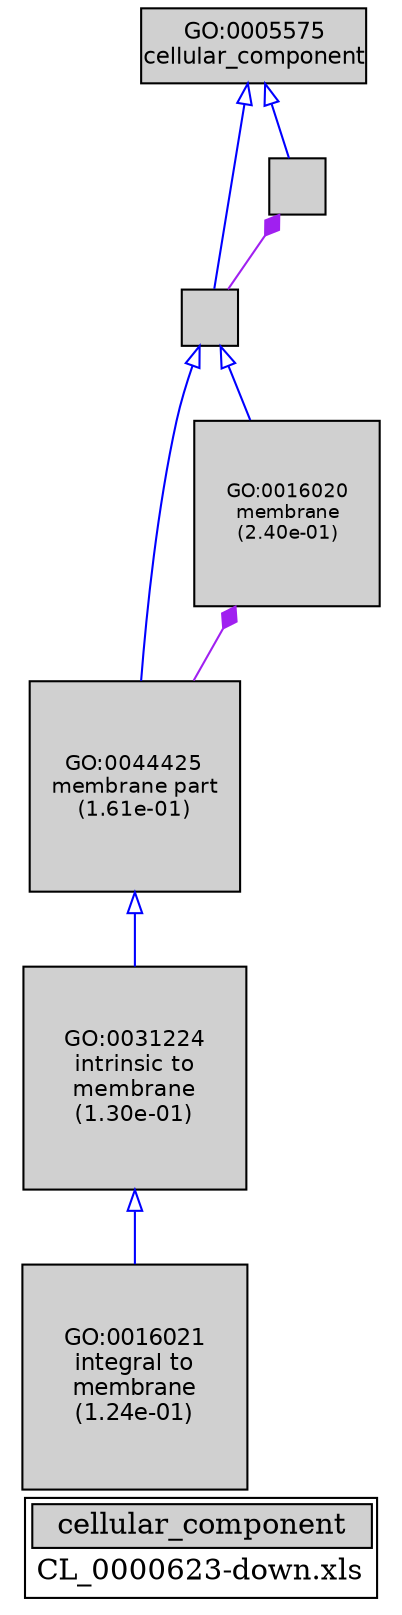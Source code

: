 digraph "cellular_component" {
graph [ bgcolor = "#FFFFFF", label = <<TABLE COLOR="black" BGCOLOR="white"><TR><TD COLSPAN="2" BGCOLOR="#D0D0D0"><FONT COLOR="black">cellular_component</FONT></TD></TR><TR><TD BORDER="0">CL_0000623-down.xls</TD></TR></TABLE>> ];
node [ fontname = "Helvetica" ];

subgraph "nodes" {

node [ style = "filled", fixedsize = "true", width = 1, shape = "box", fontsize = 9, fillcolor = "#D0D0D0", fontcolor = "black", color = "black" ];

"GO:0044464" [ URL = "#GO:0044464", label = "", width = 0.370223609028, shape = "box", height = 0.370223609028 ];
"GO:0005575" [ URL = "#GO:0005575", label = <<TABLE BORDER="0"><TR><TD>GO:0005575<BR/>cellular_component</TD></TR></TABLE>>, width = 1.5, shape = "box", fontsize = 10.8 ];
"GO:0031224" [ URL = "#GO:0031224", label = <<TABLE BORDER="0"><TR><TD>GO:0031224<BR/>intrinsic to<BR/>membrane<BR/>(1.30e-01)</TD></TR></TABLE>>, width = 1.48299842603, shape = "box", fontsize = 10.6775886674, height = 1.48299842603 ];
"GO:0016021" [ URL = "#GO:0016021", label = <<TABLE BORDER="0"><TR><TD>GO:0016021<BR/>integral to<BR/>membrane<BR/>(1.24e-01)</TD></TR></TABLE>>, width = 1.5, shape = "box", fontsize = 10.8, height = 1.5 ];
"GO:0044425" [ URL = "#GO:0044425", label = <<TABLE BORDER="0"><TR><TD>GO:0044425<BR/>membrane part<BR/>(1.61e-01)</TD></TR></TABLE>>, width = 1.40223430548, shape = "box", fontsize = 10.0960869994, height = 1.40223430548 ];
"GO:0005623" [ URL = "#GO:0005623", label = "", width = 0.370223609028, shape = "box", height = 0.370223609028 ];
"GO:0016020" [ URL = "#GO:0016020", label = <<TABLE BORDER="0"><TR><TD>GO:0016020<BR/>membrane<BR/>(2.40e-01)</TD></TR></TABLE>>, width = 1.24161248514, shape = "box", fontsize = 8.93960989298, height = 1.24161248514 ];
}
subgraph "edges" {


edge [ dir = "back", weight = 1 ];
subgraph "regulates" {


edge [ color = "cyan", arrowtail = "none" ];
subgraph "positive" {


edge [ color = "green", arrowtail = "vee" ];
}
subgraph "negative" {


edge [ color = "red", arrowtail = "tee" ];
}
}
subgraph "part_of" {


edge [ color = "purple", arrowtail = "diamond", weight = 2.5 ];
"GO:0005623" -> "GO:0044464";
"GO:0016020" -> "GO:0044425";
}
subgraph "is_a" {


edge [ color = "blue", arrowtail = "empty", weight = 5.0 ];
"GO:0031224" -> "GO:0016021";
"GO:0044425" -> "GO:0031224";
"GO:0005575" -> "GO:0044464";
"GO:0044464" -> "GO:0044425";
"GO:0005575" -> "GO:0005623";
"GO:0044464" -> "GO:0016020";
}
}
}
